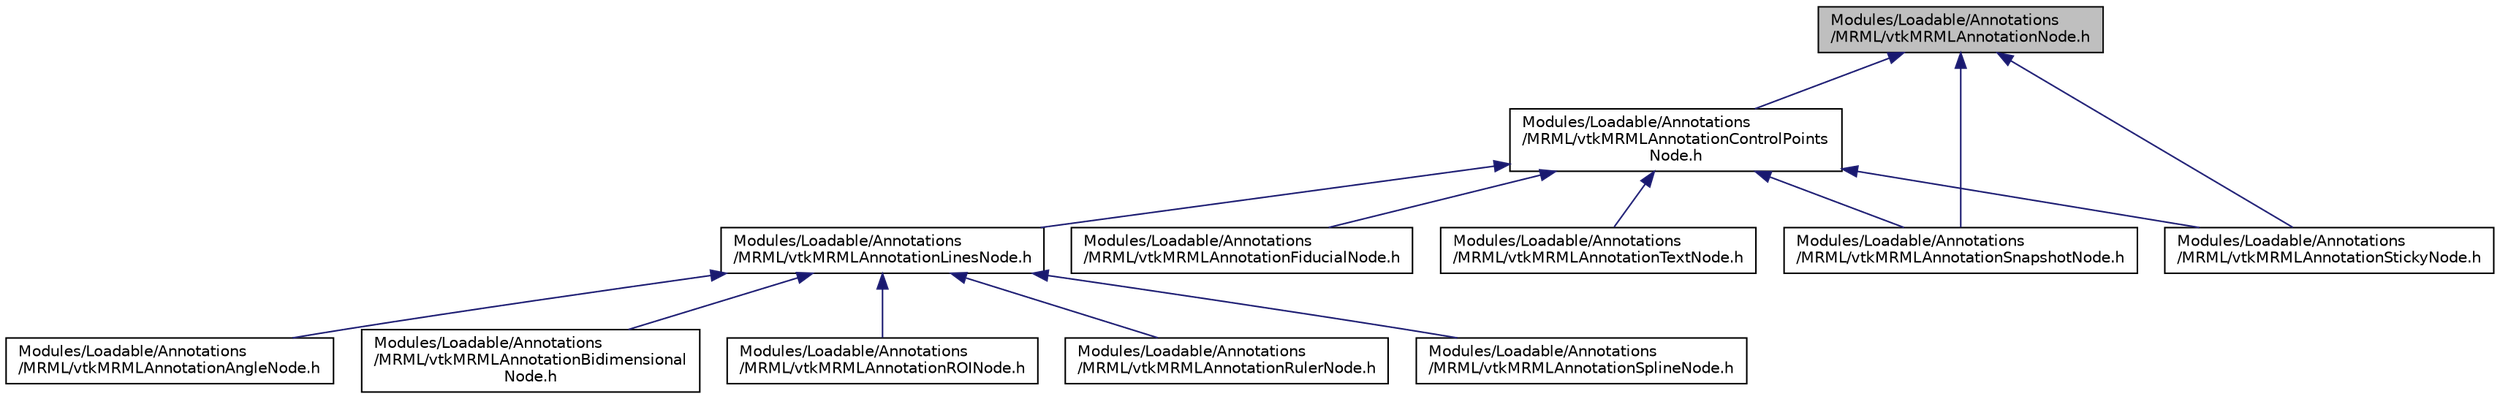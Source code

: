digraph "Modules/Loadable/Annotations/MRML/vtkMRMLAnnotationNode.h"
{
  bgcolor="transparent";
  edge [fontname="Helvetica",fontsize="10",labelfontname="Helvetica",labelfontsize="10"];
  node [fontname="Helvetica",fontsize="10",shape=record];
  Node25 [label="Modules/Loadable/Annotations\l/MRML/vtkMRMLAnnotationNode.h",height=0.2,width=0.4,color="black", fillcolor="grey75", style="filled", fontcolor="black"];
  Node25 -> Node26 [dir="back",color="midnightblue",fontsize="10",style="solid",fontname="Helvetica"];
  Node26 [label="Modules/Loadable/Annotations\l/MRML/vtkMRMLAnnotationControlPoints\lNode.h",height=0.2,width=0.4,color="black",URL="$vtkMRMLAnnotationControlPointsNode_8h.html"];
  Node26 -> Node27 [dir="back",color="midnightblue",fontsize="10",style="solid",fontname="Helvetica"];
  Node27 [label="Modules/Loadable/Annotations\l/MRML/vtkMRMLAnnotationLinesNode.h",height=0.2,width=0.4,color="black",URL="$vtkMRMLAnnotationLinesNode_8h.html"];
  Node27 -> Node28 [dir="back",color="midnightblue",fontsize="10",style="solid",fontname="Helvetica"];
  Node28 [label="Modules/Loadable/Annotations\l/MRML/vtkMRMLAnnotationAngleNode.h",height=0.2,width=0.4,color="black",URL="$vtkMRMLAnnotationAngleNode_8h.html"];
  Node27 -> Node29 [dir="back",color="midnightblue",fontsize="10",style="solid",fontname="Helvetica"];
  Node29 [label="Modules/Loadable/Annotations\l/MRML/vtkMRMLAnnotationBidimensional\lNode.h",height=0.2,width=0.4,color="black",URL="$vtkMRMLAnnotationBidimensionalNode_8h.html"];
  Node27 -> Node30 [dir="back",color="midnightblue",fontsize="10",style="solid",fontname="Helvetica"];
  Node30 [label="Modules/Loadable/Annotations\l/MRML/vtkMRMLAnnotationROINode.h",height=0.2,width=0.4,color="black",URL="$vtkMRMLAnnotationROINode_8h.html"];
  Node27 -> Node31 [dir="back",color="midnightblue",fontsize="10",style="solid",fontname="Helvetica"];
  Node31 [label="Modules/Loadable/Annotations\l/MRML/vtkMRMLAnnotationRulerNode.h",height=0.2,width=0.4,color="black",URL="$vtkMRMLAnnotationRulerNode_8h.html"];
  Node27 -> Node32 [dir="back",color="midnightblue",fontsize="10",style="solid",fontname="Helvetica"];
  Node32 [label="Modules/Loadable/Annotations\l/MRML/vtkMRMLAnnotationSplineNode.h",height=0.2,width=0.4,color="black",URL="$vtkMRMLAnnotationSplineNode_8h.html"];
  Node26 -> Node33 [dir="back",color="midnightblue",fontsize="10",style="solid",fontname="Helvetica"];
  Node33 [label="Modules/Loadable/Annotations\l/MRML/vtkMRMLAnnotationFiducialNode.h",height=0.2,width=0.4,color="black",URL="$vtkMRMLAnnotationFiducialNode_8h.html"];
  Node26 -> Node34 [dir="back",color="midnightblue",fontsize="10",style="solid",fontname="Helvetica"];
  Node34 [label="Modules/Loadable/Annotations\l/MRML/vtkMRMLAnnotationSnapshotNode.h",height=0.2,width=0.4,color="black",URL="$vtkMRMLAnnotationSnapshotNode_8h.html"];
  Node26 -> Node35 [dir="back",color="midnightblue",fontsize="10",style="solid",fontname="Helvetica"];
  Node35 [label="Modules/Loadable/Annotations\l/MRML/vtkMRMLAnnotationStickyNode.h",height=0.2,width=0.4,color="black",URL="$vtkMRMLAnnotationStickyNode_8h.html"];
  Node26 -> Node36 [dir="back",color="midnightblue",fontsize="10",style="solid",fontname="Helvetica"];
  Node36 [label="Modules/Loadable/Annotations\l/MRML/vtkMRMLAnnotationTextNode.h",height=0.2,width=0.4,color="black",URL="$vtkMRMLAnnotationTextNode_8h.html"];
  Node25 -> Node34 [dir="back",color="midnightblue",fontsize="10",style="solid",fontname="Helvetica"];
  Node25 -> Node35 [dir="back",color="midnightblue",fontsize="10",style="solid",fontname="Helvetica"];
}
